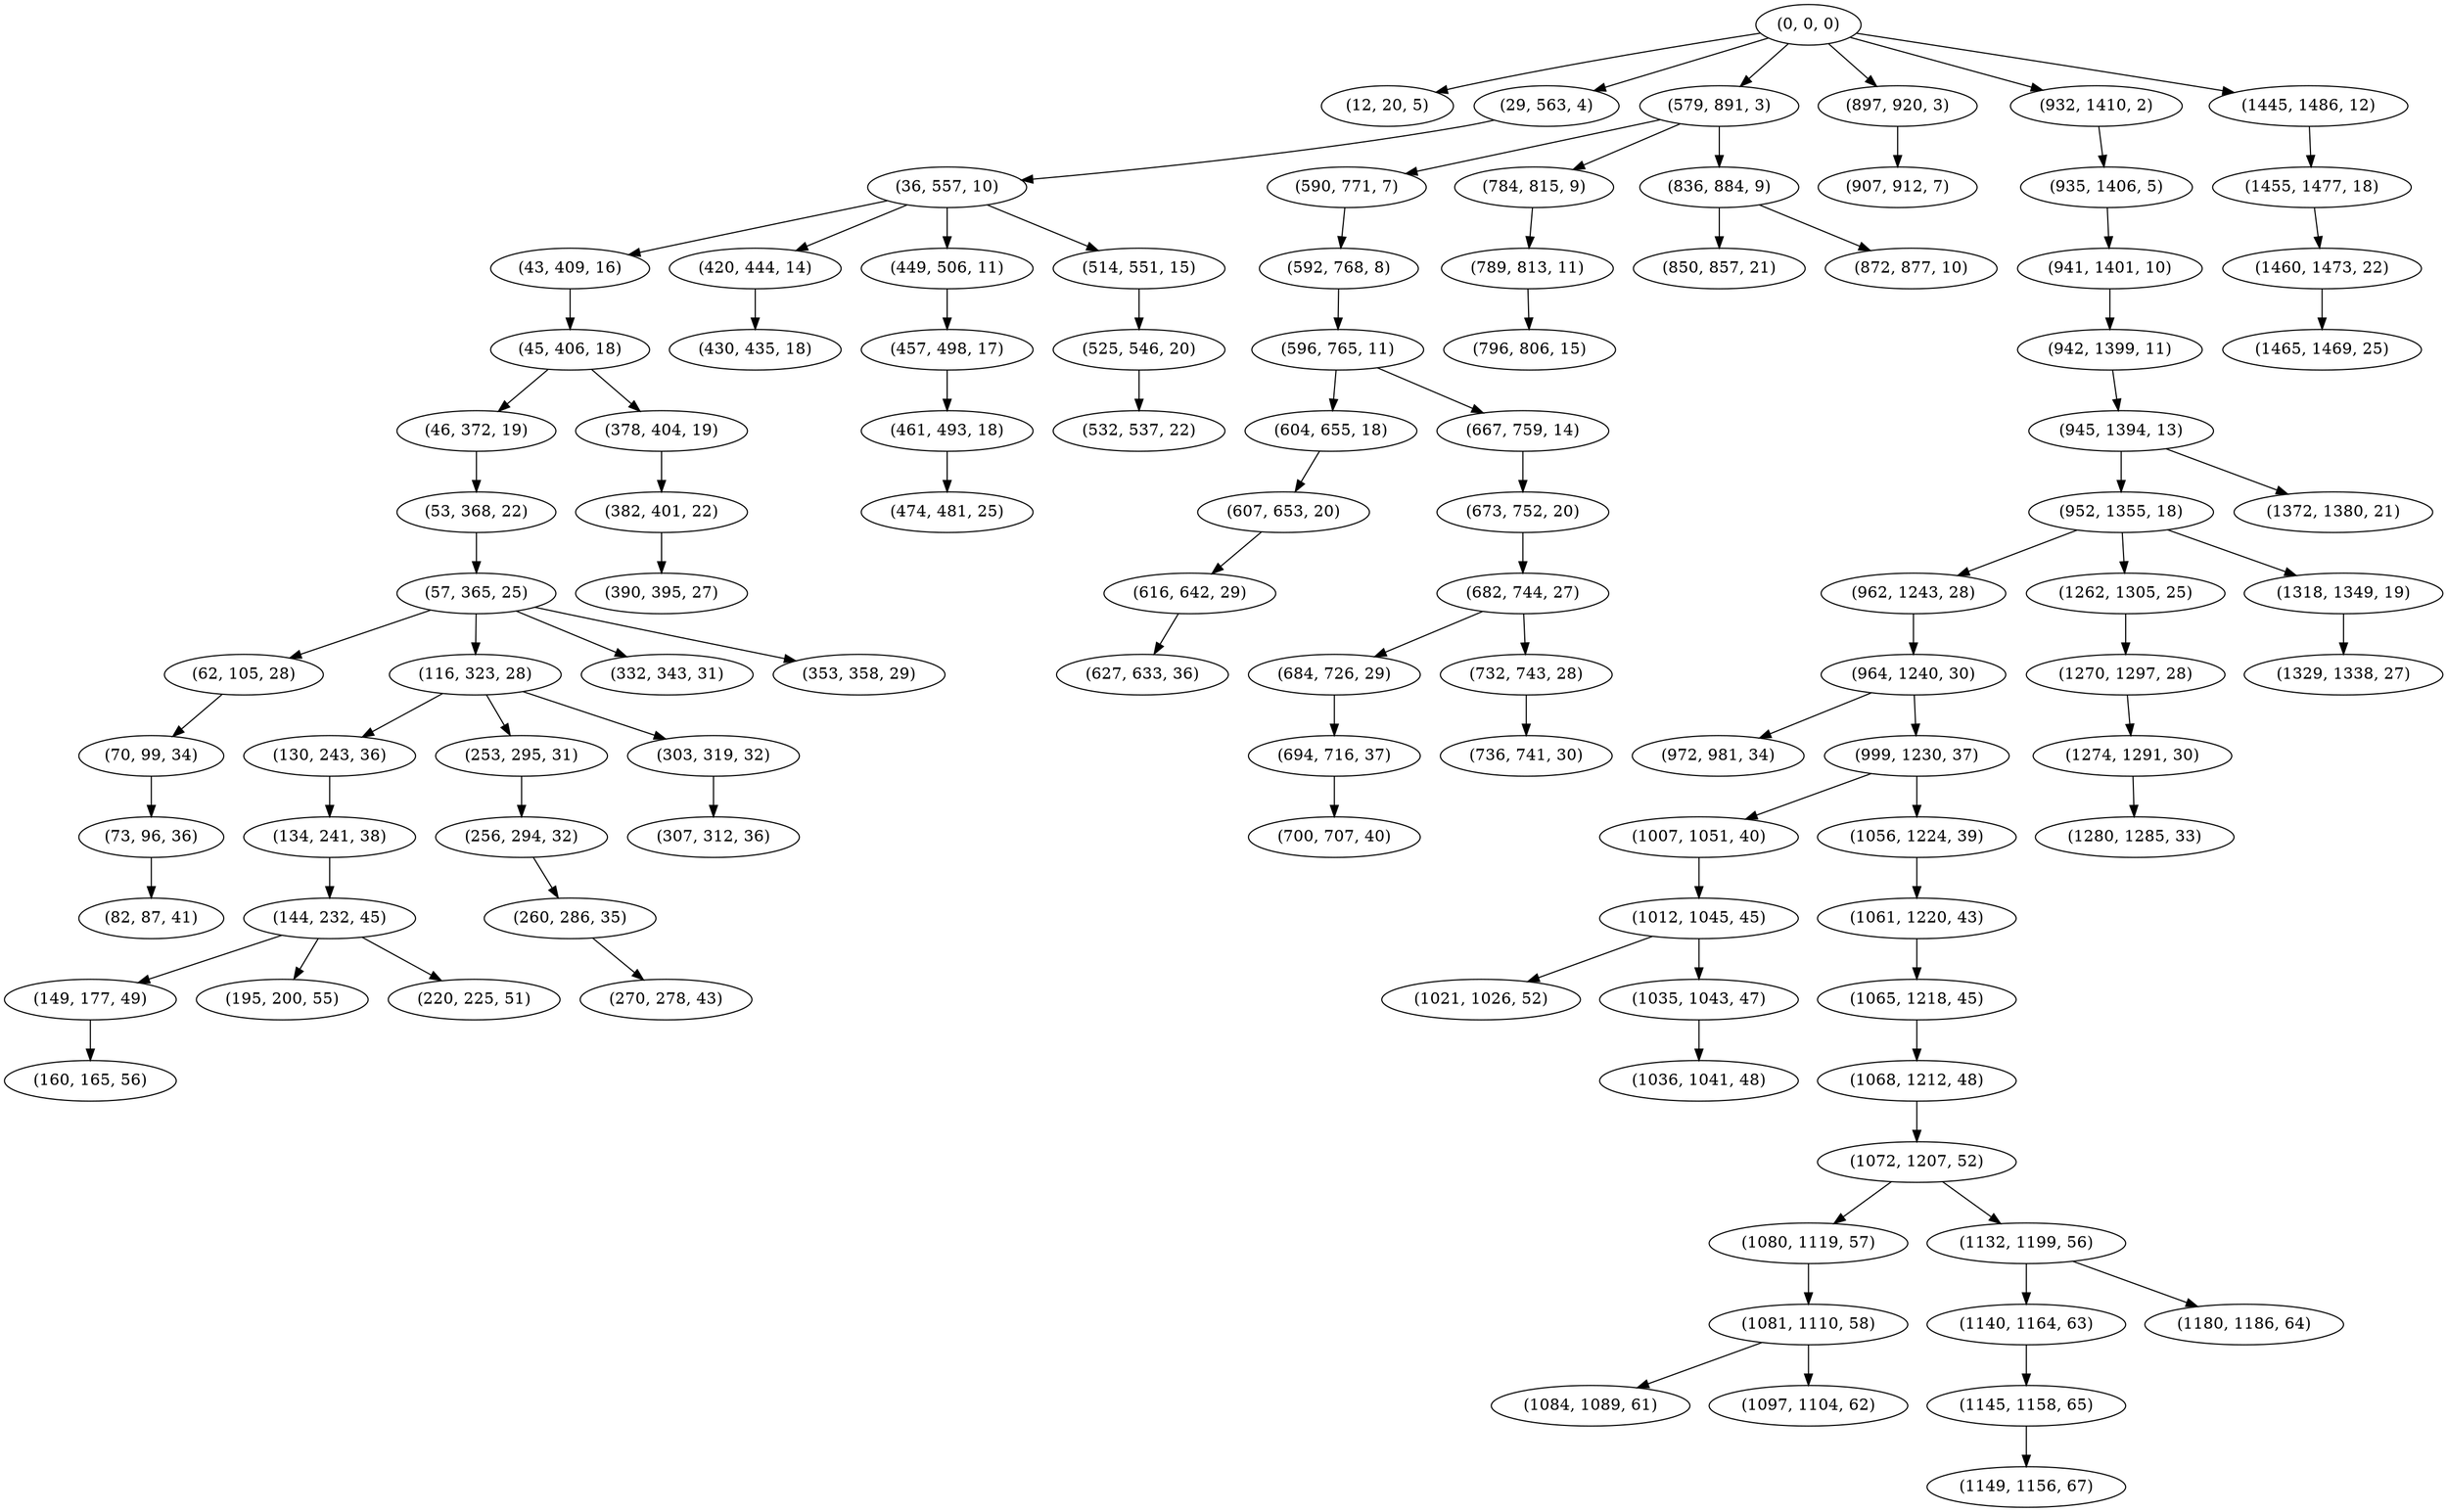 digraph tree {
    "(0, 0, 0)";
    "(12, 20, 5)";
    "(29, 563, 4)";
    "(36, 557, 10)";
    "(43, 409, 16)";
    "(45, 406, 18)";
    "(46, 372, 19)";
    "(53, 368, 22)";
    "(57, 365, 25)";
    "(62, 105, 28)";
    "(70, 99, 34)";
    "(73, 96, 36)";
    "(82, 87, 41)";
    "(116, 323, 28)";
    "(130, 243, 36)";
    "(134, 241, 38)";
    "(144, 232, 45)";
    "(149, 177, 49)";
    "(160, 165, 56)";
    "(195, 200, 55)";
    "(220, 225, 51)";
    "(253, 295, 31)";
    "(256, 294, 32)";
    "(260, 286, 35)";
    "(270, 278, 43)";
    "(303, 319, 32)";
    "(307, 312, 36)";
    "(332, 343, 31)";
    "(353, 358, 29)";
    "(378, 404, 19)";
    "(382, 401, 22)";
    "(390, 395, 27)";
    "(420, 444, 14)";
    "(430, 435, 18)";
    "(449, 506, 11)";
    "(457, 498, 17)";
    "(461, 493, 18)";
    "(474, 481, 25)";
    "(514, 551, 15)";
    "(525, 546, 20)";
    "(532, 537, 22)";
    "(579, 891, 3)";
    "(590, 771, 7)";
    "(592, 768, 8)";
    "(596, 765, 11)";
    "(604, 655, 18)";
    "(607, 653, 20)";
    "(616, 642, 29)";
    "(627, 633, 36)";
    "(667, 759, 14)";
    "(673, 752, 20)";
    "(682, 744, 27)";
    "(684, 726, 29)";
    "(694, 716, 37)";
    "(700, 707, 40)";
    "(732, 743, 28)";
    "(736, 741, 30)";
    "(784, 815, 9)";
    "(789, 813, 11)";
    "(796, 806, 15)";
    "(836, 884, 9)";
    "(850, 857, 21)";
    "(872, 877, 10)";
    "(897, 920, 3)";
    "(907, 912, 7)";
    "(932, 1410, 2)";
    "(935, 1406, 5)";
    "(941, 1401, 10)";
    "(942, 1399, 11)";
    "(945, 1394, 13)";
    "(952, 1355, 18)";
    "(962, 1243, 28)";
    "(964, 1240, 30)";
    "(972, 981, 34)";
    "(999, 1230, 37)";
    "(1007, 1051, 40)";
    "(1012, 1045, 45)";
    "(1021, 1026, 52)";
    "(1035, 1043, 47)";
    "(1036, 1041, 48)";
    "(1056, 1224, 39)";
    "(1061, 1220, 43)";
    "(1065, 1218, 45)";
    "(1068, 1212, 48)";
    "(1072, 1207, 52)";
    "(1080, 1119, 57)";
    "(1081, 1110, 58)";
    "(1084, 1089, 61)";
    "(1097, 1104, 62)";
    "(1132, 1199, 56)";
    "(1140, 1164, 63)";
    "(1145, 1158, 65)";
    "(1149, 1156, 67)";
    "(1180, 1186, 64)";
    "(1262, 1305, 25)";
    "(1270, 1297, 28)";
    "(1274, 1291, 30)";
    "(1280, 1285, 33)";
    "(1318, 1349, 19)";
    "(1329, 1338, 27)";
    "(1372, 1380, 21)";
    "(1445, 1486, 12)";
    "(1455, 1477, 18)";
    "(1460, 1473, 22)";
    "(1465, 1469, 25)";
    "(0, 0, 0)" -> "(12, 20, 5)";
    "(0, 0, 0)" -> "(29, 563, 4)";
    "(0, 0, 0)" -> "(579, 891, 3)";
    "(0, 0, 0)" -> "(897, 920, 3)";
    "(0, 0, 0)" -> "(932, 1410, 2)";
    "(0, 0, 0)" -> "(1445, 1486, 12)";
    "(29, 563, 4)" -> "(36, 557, 10)";
    "(36, 557, 10)" -> "(43, 409, 16)";
    "(36, 557, 10)" -> "(420, 444, 14)";
    "(36, 557, 10)" -> "(449, 506, 11)";
    "(36, 557, 10)" -> "(514, 551, 15)";
    "(43, 409, 16)" -> "(45, 406, 18)";
    "(45, 406, 18)" -> "(46, 372, 19)";
    "(45, 406, 18)" -> "(378, 404, 19)";
    "(46, 372, 19)" -> "(53, 368, 22)";
    "(53, 368, 22)" -> "(57, 365, 25)";
    "(57, 365, 25)" -> "(62, 105, 28)";
    "(57, 365, 25)" -> "(116, 323, 28)";
    "(57, 365, 25)" -> "(332, 343, 31)";
    "(57, 365, 25)" -> "(353, 358, 29)";
    "(62, 105, 28)" -> "(70, 99, 34)";
    "(70, 99, 34)" -> "(73, 96, 36)";
    "(73, 96, 36)" -> "(82, 87, 41)";
    "(116, 323, 28)" -> "(130, 243, 36)";
    "(116, 323, 28)" -> "(253, 295, 31)";
    "(116, 323, 28)" -> "(303, 319, 32)";
    "(130, 243, 36)" -> "(134, 241, 38)";
    "(134, 241, 38)" -> "(144, 232, 45)";
    "(144, 232, 45)" -> "(149, 177, 49)";
    "(144, 232, 45)" -> "(195, 200, 55)";
    "(144, 232, 45)" -> "(220, 225, 51)";
    "(149, 177, 49)" -> "(160, 165, 56)";
    "(253, 295, 31)" -> "(256, 294, 32)";
    "(256, 294, 32)" -> "(260, 286, 35)";
    "(260, 286, 35)" -> "(270, 278, 43)";
    "(303, 319, 32)" -> "(307, 312, 36)";
    "(378, 404, 19)" -> "(382, 401, 22)";
    "(382, 401, 22)" -> "(390, 395, 27)";
    "(420, 444, 14)" -> "(430, 435, 18)";
    "(449, 506, 11)" -> "(457, 498, 17)";
    "(457, 498, 17)" -> "(461, 493, 18)";
    "(461, 493, 18)" -> "(474, 481, 25)";
    "(514, 551, 15)" -> "(525, 546, 20)";
    "(525, 546, 20)" -> "(532, 537, 22)";
    "(579, 891, 3)" -> "(590, 771, 7)";
    "(579, 891, 3)" -> "(784, 815, 9)";
    "(579, 891, 3)" -> "(836, 884, 9)";
    "(590, 771, 7)" -> "(592, 768, 8)";
    "(592, 768, 8)" -> "(596, 765, 11)";
    "(596, 765, 11)" -> "(604, 655, 18)";
    "(596, 765, 11)" -> "(667, 759, 14)";
    "(604, 655, 18)" -> "(607, 653, 20)";
    "(607, 653, 20)" -> "(616, 642, 29)";
    "(616, 642, 29)" -> "(627, 633, 36)";
    "(667, 759, 14)" -> "(673, 752, 20)";
    "(673, 752, 20)" -> "(682, 744, 27)";
    "(682, 744, 27)" -> "(684, 726, 29)";
    "(682, 744, 27)" -> "(732, 743, 28)";
    "(684, 726, 29)" -> "(694, 716, 37)";
    "(694, 716, 37)" -> "(700, 707, 40)";
    "(732, 743, 28)" -> "(736, 741, 30)";
    "(784, 815, 9)" -> "(789, 813, 11)";
    "(789, 813, 11)" -> "(796, 806, 15)";
    "(836, 884, 9)" -> "(850, 857, 21)";
    "(836, 884, 9)" -> "(872, 877, 10)";
    "(897, 920, 3)" -> "(907, 912, 7)";
    "(932, 1410, 2)" -> "(935, 1406, 5)";
    "(935, 1406, 5)" -> "(941, 1401, 10)";
    "(941, 1401, 10)" -> "(942, 1399, 11)";
    "(942, 1399, 11)" -> "(945, 1394, 13)";
    "(945, 1394, 13)" -> "(952, 1355, 18)";
    "(945, 1394, 13)" -> "(1372, 1380, 21)";
    "(952, 1355, 18)" -> "(962, 1243, 28)";
    "(952, 1355, 18)" -> "(1262, 1305, 25)";
    "(952, 1355, 18)" -> "(1318, 1349, 19)";
    "(962, 1243, 28)" -> "(964, 1240, 30)";
    "(964, 1240, 30)" -> "(972, 981, 34)";
    "(964, 1240, 30)" -> "(999, 1230, 37)";
    "(999, 1230, 37)" -> "(1007, 1051, 40)";
    "(999, 1230, 37)" -> "(1056, 1224, 39)";
    "(1007, 1051, 40)" -> "(1012, 1045, 45)";
    "(1012, 1045, 45)" -> "(1021, 1026, 52)";
    "(1012, 1045, 45)" -> "(1035, 1043, 47)";
    "(1035, 1043, 47)" -> "(1036, 1041, 48)";
    "(1056, 1224, 39)" -> "(1061, 1220, 43)";
    "(1061, 1220, 43)" -> "(1065, 1218, 45)";
    "(1065, 1218, 45)" -> "(1068, 1212, 48)";
    "(1068, 1212, 48)" -> "(1072, 1207, 52)";
    "(1072, 1207, 52)" -> "(1080, 1119, 57)";
    "(1072, 1207, 52)" -> "(1132, 1199, 56)";
    "(1080, 1119, 57)" -> "(1081, 1110, 58)";
    "(1081, 1110, 58)" -> "(1084, 1089, 61)";
    "(1081, 1110, 58)" -> "(1097, 1104, 62)";
    "(1132, 1199, 56)" -> "(1140, 1164, 63)";
    "(1132, 1199, 56)" -> "(1180, 1186, 64)";
    "(1140, 1164, 63)" -> "(1145, 1158, 65)";
    "(1145, 1158, 65)" -> "(1149, 1156, 67)";
    "(1262, 1305, 25)" -> "(1270, 1297, 28)";
    "(1270, 1297, 28)" -> "(1274, 1291, 30)";
    "(1274, 1291, 30)" -> "(1280, 1285, 33)";
    "(1318, 1349, 19)" -> "(1329, 1338, 27)";
    "(1445, 1486, 12)" -> "(1455, 1477, 18)";
    "(1455, 1477, 18)" -> "(1460, 1473, 22)";
    "(1460, 1473, 22)" -> "(1465, 1469, 25)";
}
